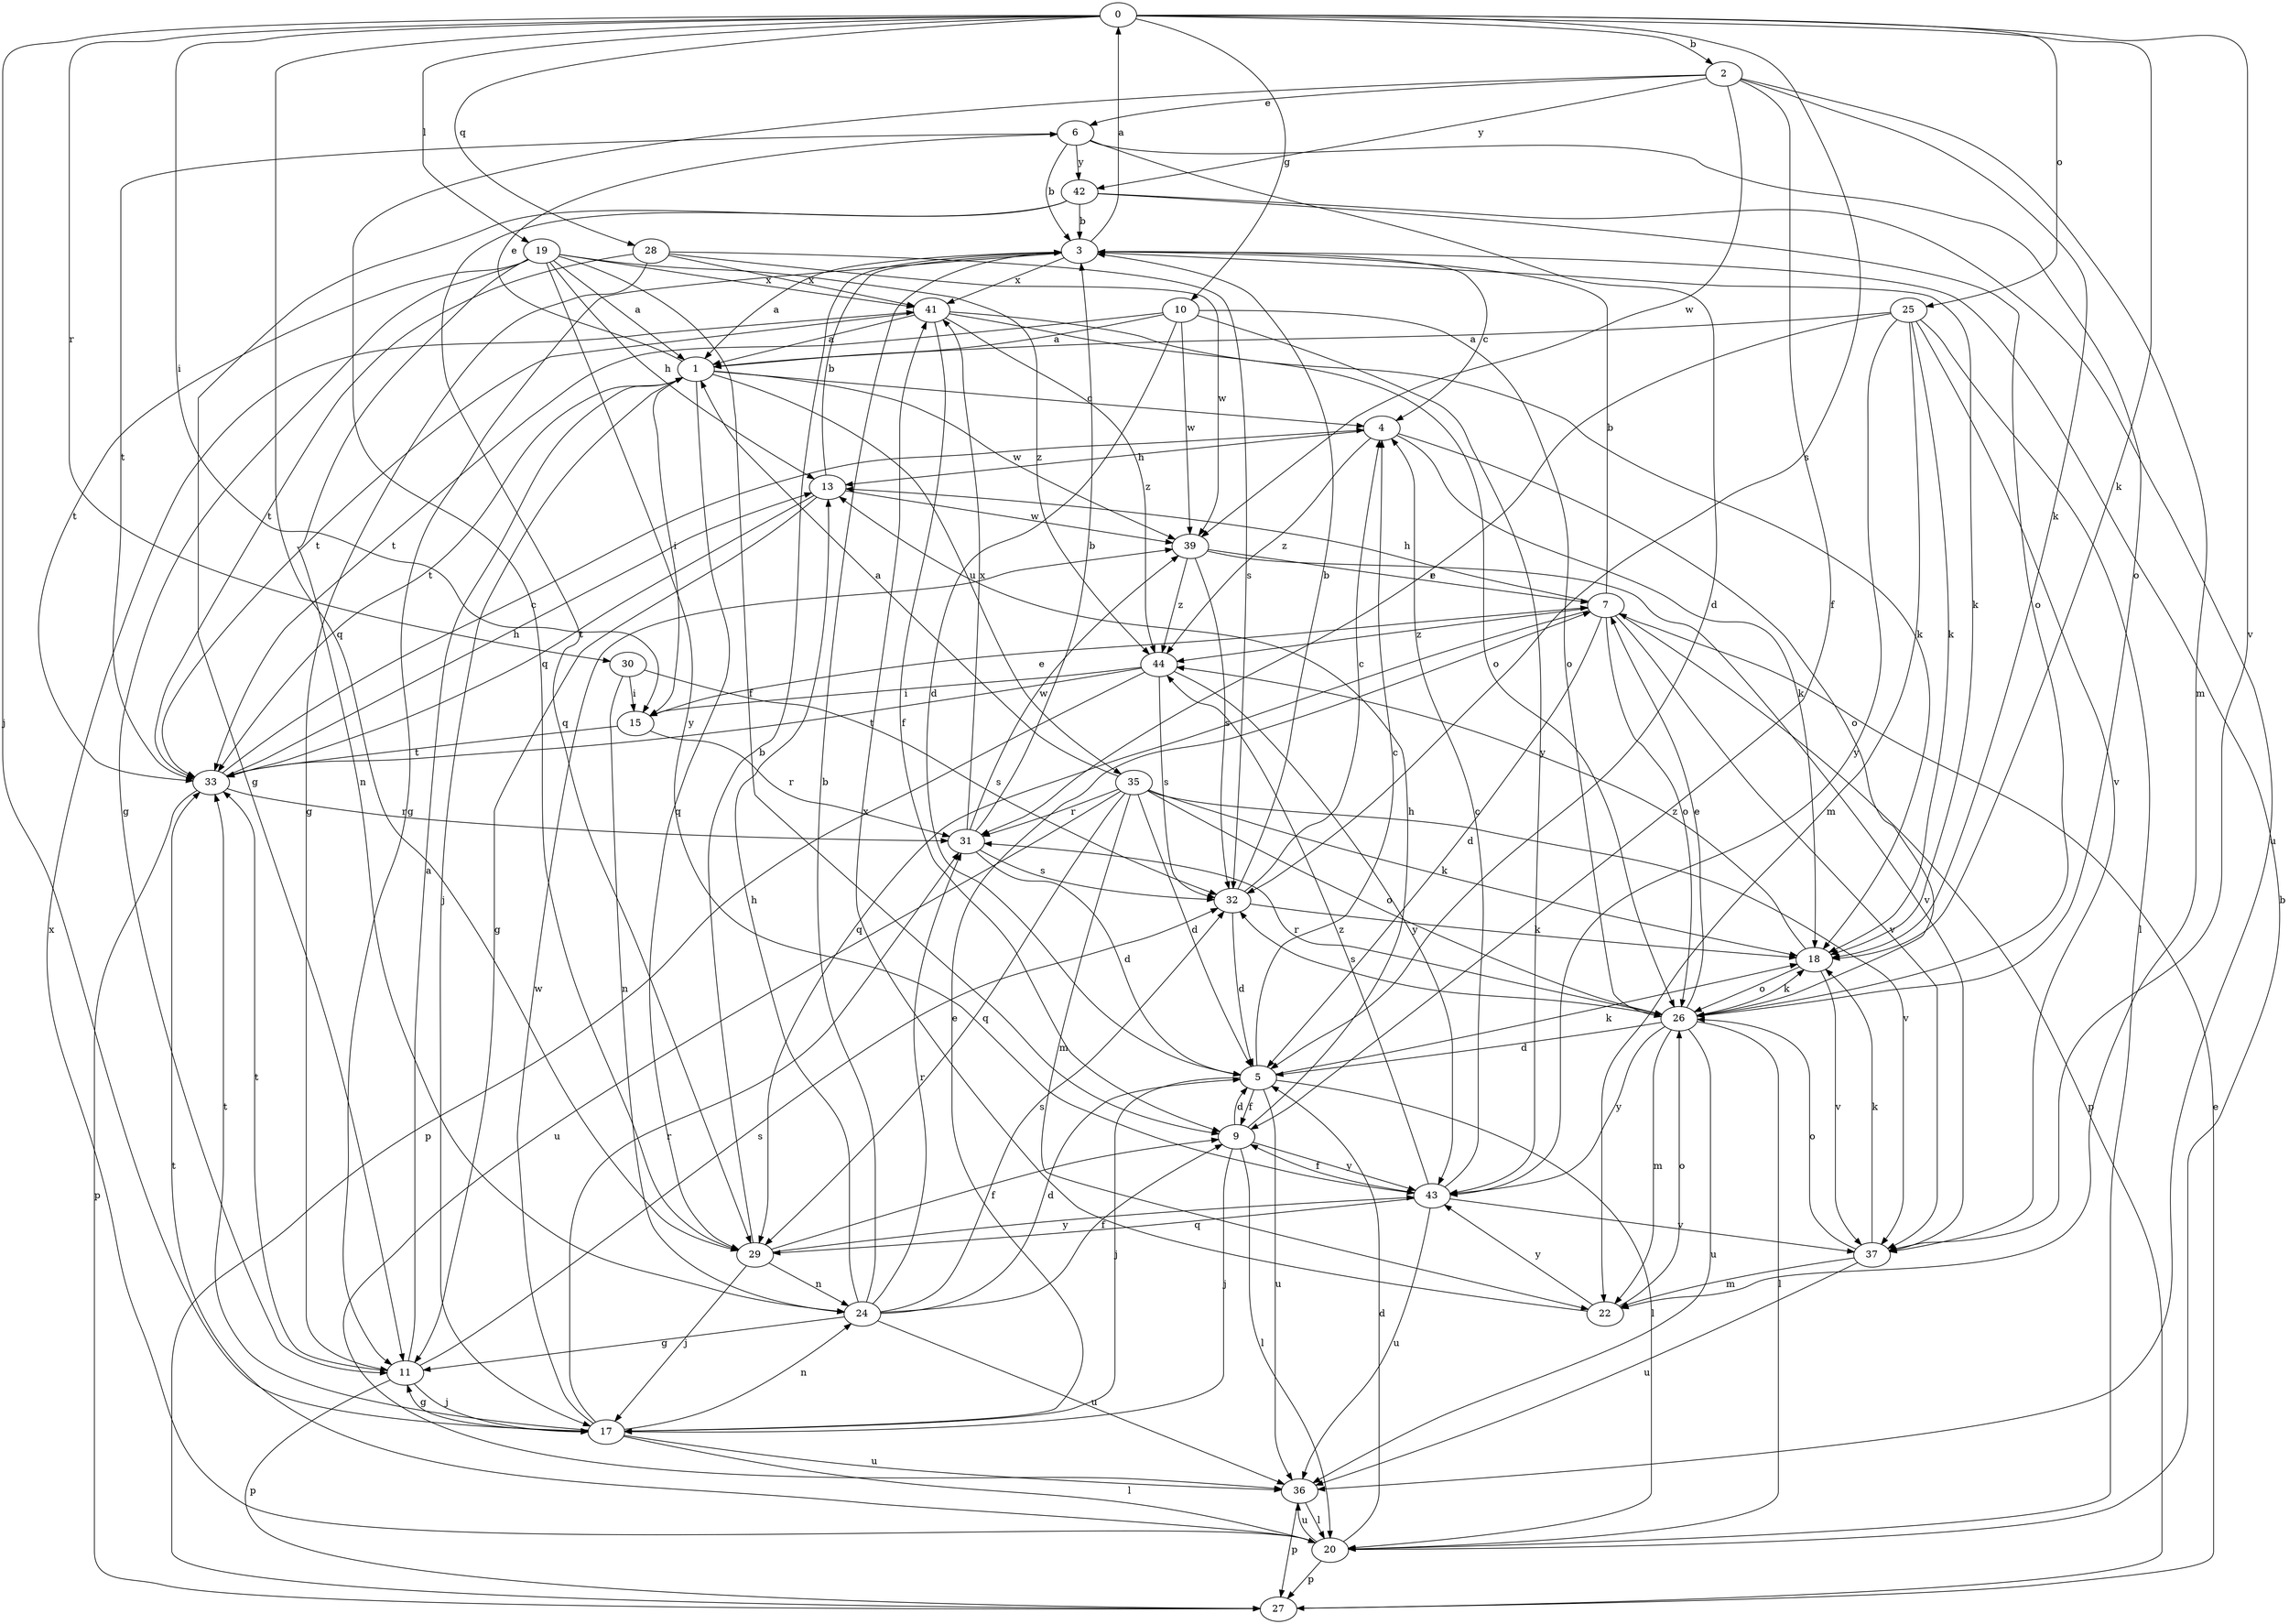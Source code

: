 strict digraph  {
0;
1;
2;
3;
4;
5;
6;
7;
9;
10;
11;
13;
15;
17;
18;
19;
20;
22;
24;
25;
26;
27;
28;
29;
30;
31;
32;
33;
35;
36;
37;
39;
41;
42;
43;
44;
0 -> 2  [label=b];
0 -> 10  [label=g];
0 -> 15  [label=i];
0 -> 17  [label=j];
0 -> 18  [label=k];
0 -> 19  [label=l];
0 -> 25  [label=o];
0 -> 28  [label=q];
0 -> 29  [label=q];
0 -> 30  [label=r];
0 -> 32  [label=s];
0 -> 37  [label=v];
1 -> 4  [label=c];
1 -> 6  [label=e];
1 -> 15  [label=i];
1 -> 17  [label=j];
1 -> 29  [label=q];
1 -> 33  [label=t];
1 -> 35  [label=u];
1 -> 39  [label=w];
2 -> 6  [label=e];
2 -> 9  [label=f];
2 -> 18  [label=k];
2 -> 22  [label=m];
2 -> 29  [label=q];
2 -> 39  [label=w];
2 -> 42  [label=y];
3 -> 0  [label=a];
3 -> 1  [label=a];
3 -> 4  [label=c];
3 -> 11  [label=g];
3 -> 18  [label=k];
3 -> 41  [label=x];
4 -> 13  [label=h];
4 -> 18  [label=k];
4 -> 26  [label=o];
4 -> 44  [label=z];
5 -> 4  [label=c];
5 -> 9  [label=f];
5 -> 17  [label=j];
5 -> 18  [label=k];
5 -> 20  [label=l];
5 -> 36  [label=u];
6 -> 3  [label=b];
6 -> 5  [label=d];
6 -> 26  [label=o];
6 -> 33  [label=t];
6 -> 42  [label=y];
7 -> 3  [label=b];
7 -> 5  [label=d];
7 -> 13  [label=h];
7 -> 26  [label=o];
7 -> 27  [label=p];
7 -> 29  [label=q];
7 -> 37  [label=v];
7 -> 44  [label=z];
9 -> 5  [label=d];
9 -> 13  [label=h];
9 -> 17  [label=j];
9 -> 20  [label=l];
9 -> 43  [label=y];
10 -> 1  [label=a];
10 -> 5  [label=d];
10 -> 26  [label=o];
10 -> 33  [label=t];
10 -> 39  [label=w];
10 -> 43  [label=y];
11 -> 1  [label=a];
11 -> 17  [label=j];
11 -> 27  [label=p];
11 -> 32  [label=s];
11 -> 33  [label=t];
13 -> 3  [label=b];
13 -> 11  [label=g];
13 -> 33  [label=t];
13 -> 39  [label=w];
15 -> 7  [label=e];
15 -> 31  [label=r];
15 -> 33  [label=t];
17 -> 7  [label=e];
17 -> 11  [label=g];
17 -> 20  [label=l];
17 -> 24  [label=n];
17 -> 31  [label=r];
17 -> 33  [label=t];
17 -> 36  [label=u];
17 -> 39  [label=w];
18 -> 26  [label=o];
18 -> 37  [label=v];
18 -> 44  [label=z];
19 -> 1  [label=a];
19 -> 9  [label=f];
19 -> 11  [label=g];
19 -> 13  [label=h];
19 -> 24  [label=n];
19 -> 33  [label=t];
19 -> 41  [label=x];
19 -> 43  [label=y];
19 -> 44  [label=z];
20 -> 3  [label=b];
20 -> 5  [label=d];
20 -> 27  [label=p];
20 -> 33  [label=t];
20 -> 36  [label=u];
20 -> 41  [label=x];
22 -> 26  [label=o];
22 -> 41  [label=x];
22 -> 43  [label=y];
24 -> 3  [label=b];
24 -> 5  [label=d];
24 -> 9  [label=f];
24 -> 11  [label=g];
24 -> 13  [label=h];
24 -> 31  [label=r];
24 -> 32  [label=s];
24 -> 36  [label=u];
25 -> 1  [label=a];
25 -> 18  [label=k];
25 -> 20  [label=l];
25 -> 22  [label=m];
25 -> 31  [label=r];
25 -> 37  [label=v];
25 -> 43  [label=y];
26 -> 5  [label=d];
26 -> 7  [label=e];
26 -> 18  [label=k];
26 -> 20  [label=l];
26 -> 22  [label=m];
26 -> 31  [label=r];
26 -> 32  [label=s];
26 -> 36  [label=u];
26 -> 43  [label=y];
27 -> 7  [label=e];
28 -> 11  [label=g];
28 -> 32  [label=s];
28 -> 33  [label=t];
28 -> 39  [label=w];
28 -> 41  [label=x];
29 -> 3  [label=b];
29 -> 9  [label=f];
29 -> 17  [label=j];
29 -> 24  [label=n];
29 -> 43  [label=y];
30 -> 15  [label=i];
30 -> 24  [label=n];
30 -> 32  [label=s];
31 -> 3  [label=b];
31 -> 5  [label=d];
31 -> 32  [label=s];
31 -> 39  [label=w];
31 -> 41  [label=x];
32 -> 3  [label=b];
32 -> 4  [label=c];
32 -> 5  [label=d];
32 -> 18  [label=k];
33 -> 4  [label=c];
33 -> 13  [label=h];
33 -> 27  [label=p];
33 -> 31  [label=r];
35 -> 1  [label=a];
35 -> 5  [label=d];
35 -> 18  [label=k];
35 -> 22  [label=m];
35 -> 26  [label=o];
35 -> 29  [label=q];
35 -> 31  [label=r];
35 -> 36  [label=u];
35 -> 37  [label=v];
36 -> 20  [label=l];
36 -> 27  [label=p];
37 -> 18  [label=k];
37 -> 22  [label=m];
37 -> 26  [label=o];
37 -> 36  [label=u];
39 -> 7  [label=e];
39 -> 32  [label=s];
39 -> 37  [label=v];
39 -> 44  [label=z];
41 -> 1  [label=a];
41 -> 9  [label=f];
41 -> 18  [label=k];
41 -> 26  [label=o];
41 -> 33  [label=t];
41 -> 44  [label=z];
42 -> 3  [label=b];
42 -> 11  [label=g];
42 -> 26  [label=o];
42 -> 29  [label=q];
42 -> 36  [label=u];
43 -> 4  [label=c];
43 -> 9  [label=f];
43 -> 29  [label=q];
43 -> 36  [label=u];
43 -> 37  [label=v];
43 -> 44  [label=z];
44 -> 15  [label=i];
44 -> 27  [label=p];
44 -> 32  [label=s];
44 -> 33  [label=t];
44 -> 43  [label=y];
}
